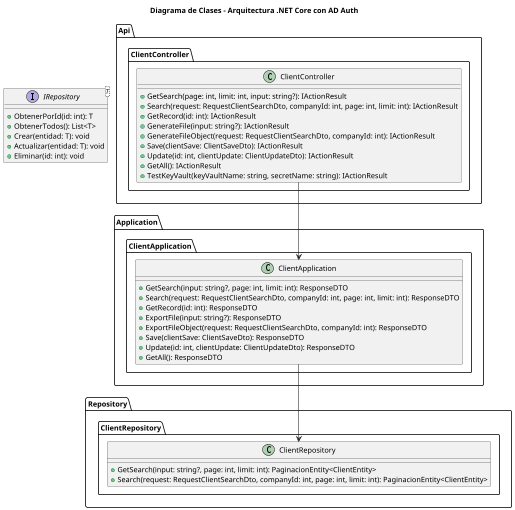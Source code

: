 @startuml "Diagrama de Clases - Arquitectura .NET Core con AD Auth"
title "Diagrama de Clases - Arquitectura .NET Core con AD Auth"
skinparam dpi 50
skinparam pageSize A3
 
package Api {
      package ClientController {
        class ClientController {
            + GetSearch(page: int, limit: int, input: string?): IActionResult
            + Search(request: RequestClientSearchDto, companyId: int, page: int, limit: int): IActionResult
            + GetRecord(id: int): IActionResult
            + GenerateFile(input: string?): IActionResult
            + GenerateFileObject(request: RequestClientSearchDto, companyId: int): IActionResult
            + Save(clientSave: ClientSaveDto): IActionResult
            + Update(id: int, clientUpdate: ClientUpdateDto): IActionResult
            + GetAll(): IActionResult
            + TestKeyVault(keyVaultName: string, secretName: string): IActionResult
        }
    }
}
 
package Application {
     package ClientApplication {
        class ClientApplication {
            + GetSearch(input: string?, page: int, limit: int): ResponseDTO
            + Search(request: RequestClientSearchDto, companyId: int, page: int, limit: int): ResponseDTO
            + GetRecord(id: int): ResponseDTO
            + ExportFile(input: string?): ResponseDTO
            + ExportFileObject(request: RequestClientSearchDto, companyId: int): ResponseDTO
            + Save(clientSave: ClientSaveDto): ResponseDTO
            + Update(id: int, clientUpdate: ClientUpdateDto): ResponseDTO
            + GetAll(): ResponseDTO
        }
    }
}
 
package Repository {
   package ClientRepository {
        class ClientRepository {
            + GetSearch(input: string?, page: int, limit: int): PaginacionEntity<ClientEntity>
            + Search(request: RequestClientSearchDto, companyId: int, page: int, limit: int): PaginacionEntity<ClientEntity>
        }
    }
}
 
' Interfaces de Repository
interface IRepository<T> {
    + ObtenerPorId(id: int): T
    + ObtenerTodos(): List<T>
    + Crear(entidad: T): void
    + Actualizar(entidad: T): void
    + Eliminar(id: int): void
}
 
Api.ClientController.ClientController --> Application.ClientApplication.ClientApplication
Application.ClientApplication.ClientApplication --> Repository.ClientRepository.ClientRepository
 
@enduml